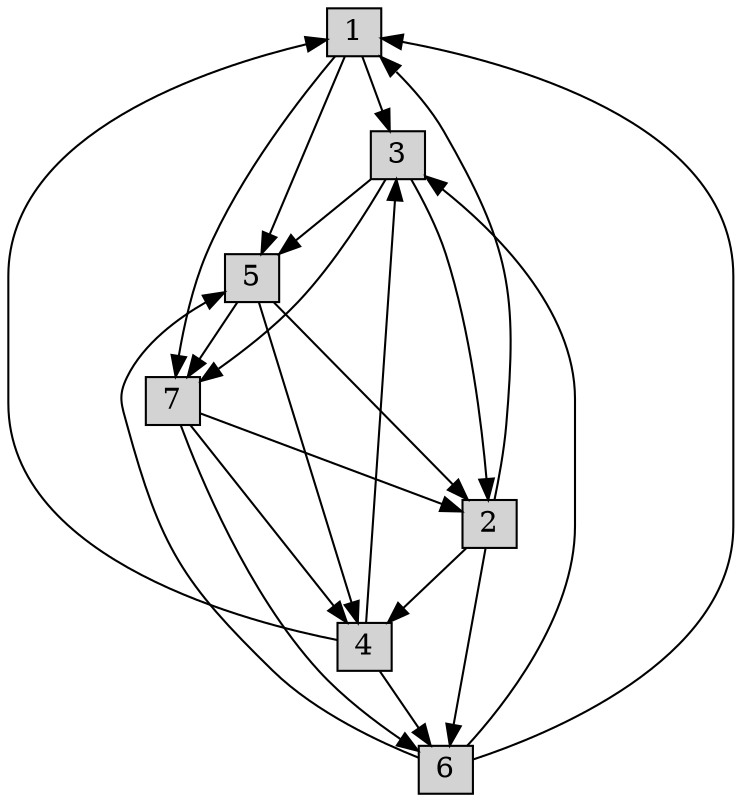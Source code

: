 digraph rpssl
	{
		node [shape=box, style=filled, width=.3, height=.3];

		
		1 -> 3 [len=2];
		1 -> 5 [len=3];
		1 -> 7 [len=1];

		2 -> 1 [len=1];
		2 -> 4 [len=2];
		2 -> 6 [len=3];

		3 -> 2 [len=1];
		3 -> 5 [len=2];
		3 -> 7 [len=3];

		4 -> 1 [len=3];
		4 -> 3 [len=1];
		4 -> 6 [len=2];

		5 -> 2 [len=3];
		5 -> 4 [len=1];
		5 -> 7 [len=2];

		6 -> 1 [len=2];
		6 -> 3 [len=3];
		6 -> 5 [len=1];

		7 -> 2 [len=2];
		7 -> 4 [len=3];
		7 -> 6 [len=1];

	}
